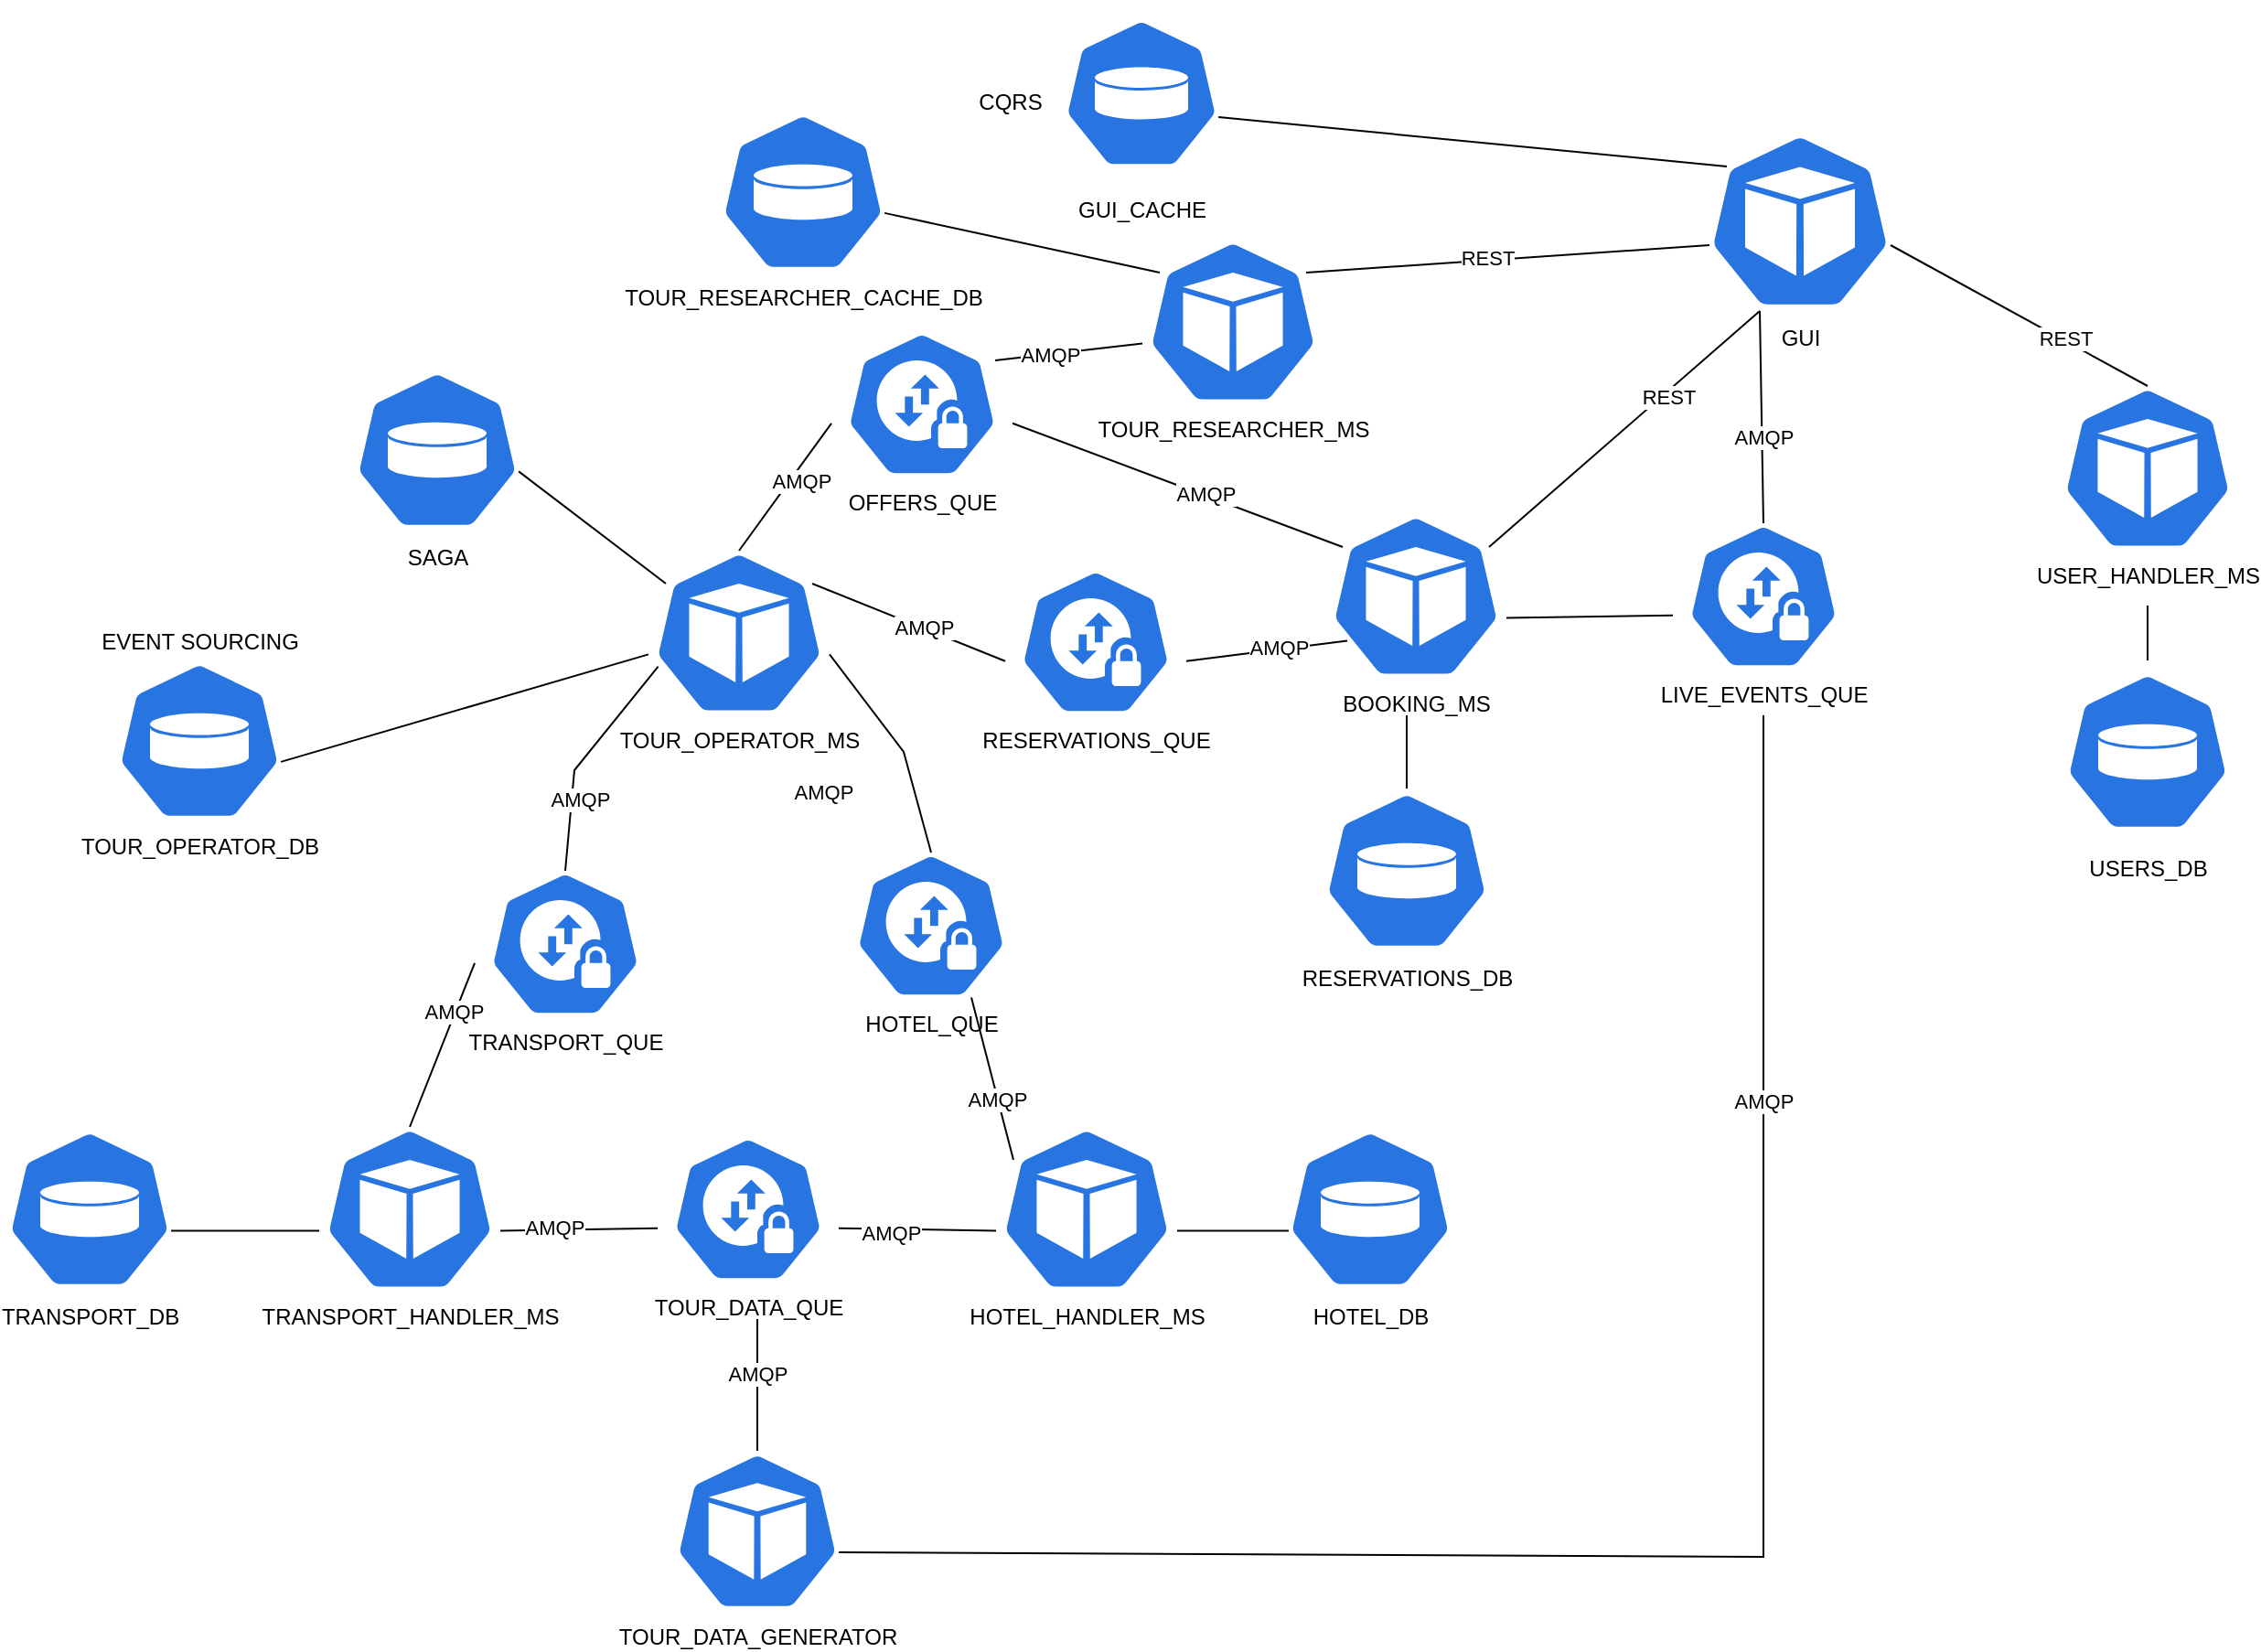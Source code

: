 <mxfile version="21.0.2" type="github"><diagram id="ShMNQMLDSbLXEfoszM4a" name="Strona-1"><mxGraphModel dx="2901" dy="1116" grid="1" gridSize="10" guides="1" tooltips="1" connect="1" arrows="1" fold="1" page="1" pageScale="1" pageWidth="827" pageHeight="1169" math="0" shadow="0"><root><mxCell id="0"/><mxCell id="1" parent="0"/><mxCell id="RZmOglTJ0PkM7I4FDEmu-1" value="GUI" style="sketch=0;html=1;dashed=0;whitespace=wrap;fillColor=#2875E2;strokeColor=#ffffff;points=[[0.005,0.63,0],[0.1,0.2,0],[0.9,0.2,0],[0.5,0,0],[0.995,0.63,0],[0.72,0.99,0],[0.5,1,0],[0.28,0.99,0]];verticalLabelPosition=bottom;align=center;verticalAlign=top;shape=mxgraph.kubernetes.icon;prIcon=pod" parent="1" vertex="1"><mxGeometry x="200" y="270" width="100" height="100" as="geometry"/></mxCell><mxCell id="A_Rnm3DjNEXbihzZPSLN-1" value="BOOKING_MS" style="sketch=0;html=1;dashed=0;whitespace=wrap;fillColor=#2875E2;strokeColor=#ffffff;points=[[0.005,0.63,0],[0.1,0.2,0],[0.9,0.2,0],[0.5,0,0],[0.995,0.63,0],[0.72,0.99,0],[0.5,1,0],[0.28,0.99,0]];verticalLabelPosition=bottom;align=center;verticalAlign=top;shape=mxgraph.kubernetes.icon;prIcon=pod" parent="1" vertex="1"><mxGeometry x="-10" y="480" width="100" height="90" as="geometry"/></mxCell><mxCell id="A_Rnm3DjNEXbihzZPSLN-3" value="TRANSPORT_HANDLER_MS" style="sketch=0;html=1;dashed=0;whitespace=wrap;fillColor=#2875E2;strokeColor=#ffffff;points=[[0.005,0.63,0],[0.1,0.2,0],[0.9,0.2,0],[0.5,0,0],[0.995,0.63,0],[0.72,0.99,0],[0.5,1,0],[0.28,0.99,0]];verticalLabelPosition=bottom;align=center;verticalAlign=top;shape=mxgraph.kubernetes.icon;prIcon=pod" parent="1" vertex="1"><mxGeometry x="-560" y="815" width="100" height="90" as="geometry"/></mxCell><mxCell id="A_Rnm3DjNEXbihzZPSLN-4" value="HOTEL_HANDLER_MS" style="sketch=0;html=1;dashed=0;whitespace=wrap;fillColor=#2875E2;strokeColor=#ffffff;points=[[0.005,0.63,0],[0.1,0.2,0],[0.9,0.2,0],[0.5,0,0],[0.995,0.63,0],[0.72,0.99,0],[0.5,1,0],[0.28,0.99,0]];verticalLabelPosition=bottom;align=center;verticalAlign=top;shape=mxgraph.kubernetes.icon;prIcon=pod" parent="1" vertex="1"><mxGeometry x="-190" y="815" width="100" height="90" as="geometry"/></mxCell><mxCell id="A_Rnm3DjNEXbihzZPSLN-8" value="USERS_DB" style="sketch=0;html=1;dashed=0;whitespace=wrap;fillColor=#2875E2;strokeColor=#ffffff;points=[[0.005,0.63,0],[0.1,0.2,0],[0.9,0.2,0],[0.5,0,0],[0.995,0.63,0],[0.72,0.99,0],[0.5,1,0],[0.28,0.99,0]];verticalLabelPosition=bottom;align=center;verticalAlign=top;shape=mxgraph.kubernetes.icon;prIcon=pv" parent="1" vertex="1"><mxGeometry x="395" y="560" width="90" height="100" as="geometry"/></mxCell><mxCell id="A_Rnm3DjNEXbihzZPSLN-10" value="USER_HANDLER_MS" style="sketch=0;html=1;dashed=0;whitespace=wrap;fillColor=#2875E2;strokeColor=#ffffff;points=[[0.005,0.63,0],[0.1,0.2,0],[0.9,0.2,0],[0.5,0,0],[0.995,0.63,0],[0.72,0.99,0],[0.5,1,0],[0.28,0.99,0]];verticalLabelPosition=bottom;align=center;verticalAlign=top;shape=mxgraph.kubernetes.icon;prIcon=pod" parent="1" vertex="1"><mxGeometry x="390" y="410" width="100" height="90" as="geometry"/></mxCell><mxCell id="A_Rnm3DjNEXbihzZPSLN-11" value="" style="endArrow=none;html=1;rounded=0;exitX=0.5;exitY=0;exitDx=0;exitDy=0;exitPerimeter=0;entryX=0.995;entryY=0.63;entryDx=0;entryDy=0;entryPerimeter=0;" parent="1" source="A_Rnm3DjNEXbihzZPSLN-10" target="RZmOglTJ0PkM7I4FDEmu-1" edge="1"><mxGeometry width="50" height="50" relative="1" as="geometry"><mxPoint x="390" y="590" as="sourcePoint"/><mxPoint x="440" y="150" as="targetPoint"/></mxGeometry></mxCell><mxCell id="l4UplYdoz8VT-p75g6TF-37" value="REST" style="edgeLabel;html=1;align=center;verticalAlign=middle;resizable=0;points=[];" parent="A_Rnm3DjNEXbihzZPSLN-11" vertex="1" connectable="0"><mxGeometry x="-0.352" y="-1" relative="1" as="geometry"><mxPoint as="offset"/></mxGeometry></mxCell><mxCell id="A_Rnm3DjNEXbihzZPSLN-14" value="TOUR_DATA_QUE" style="sketch=0;html=1;dashed=0;whitespace=wrap;fillColor=#2875E2;strokeColor=#ffffff;points=[[0.005,0.63,0],[0.1,0.2,0],[0.9,0.2,0],[0.5,0,0],[0.995,0.63,0],[0.72,0.99,0],[0.5,1,0],[0.28,0.99,0]];verticalLabelPosition=bottom;align=center;verticalAlign=top;shape=mxgraph.kubernetes.icon;prIcon=netpol" parent="1" vertex="1"><mxGeometry x="-375" y="820" width="100" height="80" as="geometry"/></mxCell><mxCell id="A_Rnm3DjNEXbihzZPSLN-19" value="TOUR_OPERATOR_MS" style="sketch=0;html=1;dashed=0;whitespace=wrap;fillColor=#2875E2;strokeColor=#ffffff;points=[[0.005,0.63,0],[0.1,0.2,0],[0.9,0.2,0],[0.5,0,0],[0.995,0.63,0],[0.72,0.99,0],[0.5,1,0],[0.28,0.99,0]];verticalLabelPosition=bottom;align=center;verticalAlign=top;shape=mxgraph.kubernetes.icon;prIcon=pod" parent="1" vertex="1"><mxGeometry x="-380" y="500" width="100" height="90" as="geometry"/></mxCell><mxCell id="A_Rnm3DjNEXbihzZPSLN-20" value="" style="endArrow=none;html=1;rounded=0;exitX=0.9;exitY=0.2;exitDx=0;exitDy=0;exitPerimeter=0;entryX=0.005;entryY=0.63;entryDx=0;entryDy=0;entryPerimeter=0;" parent="1" source="K9hQvbz9QLVeFPQboQKK-1" target="RZmOglTJ0PkM7I4FDEmu-1" edge="1"><mxGeometry width="50" height="50" relative="1" as="geometry"><mxPoint x="390" y="590" as="sourcePoint"/><mxPoint x="-10" y="340" as="targetPoint"/><Array as="points"/></mxGeometry></mxCell><mxCell id="l4UplYdoz8VT-p75g6TF-28" value="REST" style="edgeLabel;html=1;align=center;verticalAlign=middle;resizable=0;points=[];" parent="A_Rnm3DjNEXbihzZPSLN-20" vertex="1" connectable="0"><mxGeometry x="-0.099" y="1" relative="1" as="geometry"><mxPoint as="offset"/></mxGeometry></mxCell><mxCell id="A_Rnm3DjNEXbihzZPSLN-21" value="TRANSPORT_DB" style="sketch=0;html=1;dashed=0;whitespace=wrap;fillColor=#2875E2;strokeColor=#ffffff;points=[[0.005,0.63,0],[0.1,0.2,0],[0.9,0.2,0],[0.5,0,0],[0.995,0.63,0],[0.72,0.99,0],[0.5,1,0],[0.28,0.99,0]];verticalLabelPosition=bottom;align=center;verticalAlign=top;shape=mxgraph.kubernetes.icon;prIcon=pv" parent="1" vertex="1"><mxGeometry x="-730" y="815" width="90" height="90" as="geometry"/></mxCell><mxCell id="A_Rnm3DjNEXbihzZPSLN-24" value="" style="endArrow=none;html=1;rounded=0;exitX=0.5;exitY=0;exitDx=0;exitDy=0;exitPerimeter=0;" parent="1" source="A_Rnm3DjNEXbihzZPSLN-8" edge="1"><mxGeometry width="50" height="50" relative="1" as="geometry"><mxPoint x="390" y="590" as="sourcePoint"/><mxPoint x="440" y="530" as="targetPoint"/></mxGeometry></mxCell><mxCell id="A_Rnm3DjNEXbihzZPSLN-28" value="HOTEL_DB" style="sketch=0;html=1;dashed=0;whitespace=wrap;fillColor=#2875E2;strokeColor=#ffffff;points=[[0.005,0.63,0],[0.1,0.2,0],[0.9,0.2,0],[0.5,0,0],[0.995,0.63,0],[0.72,0.99,0],[0.5,1,0],[0.28,0.99,0]];verticalLabelPosition=bottom;align=center;verticalAlign=top;shape=mxgraph.kubernetes.icon;prIcon=pv" parent="1" vertex="1"><mxGeometry x="-30" y="815" width="90" height="90" as="geometry"/></mxCell><mxCell id="A_Rnm3DjNEXbihzZPSLN-29" value="" style="endArrow=none;html=1;rounded=0;entryX=0.005;entryY=0.63;entryDx=0;entryDy=0;entryPerimeter=0;exitX=0.995;exitY=0.63;exitDx=0;exitDy=0;exitPerimeter=0;" parent="1" source="A_Rnm3DjNEXbihzZPSLN-21" target="A_Rnm3DjNEXbihzZPSLN-3" edge="1"><mxGeometry width="50" height="50" relative="1" as="geometry"><mxPoint x="-500" y="750" as="sourcePoint"/><mxPoint x="-470" y="840" as="targetPoint"/></mxGeometry></mxCell><mxCell id="A_Rnm3DjNEXbihzZPSLN-30" value="" style="endArrow=none;html=1;rounded=0;entryX=0.995;entryY=0.63;entryDx=0;entryDy=0;entryPerimeter=0;exitX=0.005;exitY=0.63;exitDx=0;exitDy=0;exitPerimeter=0;" parent="1" source="A_Rnm3DjNEXbihzZPSLN-28" target="A_Rnm3DjNEXbihzZPSLN-4" edge="1"><mxGeometry width="50" height="50" relative="1" as="geometry"><mxPoint x="-150" y="760" as="sourcePoint"/><mxPoint x="-160" y="830" as="targetPoint"/></mxGeometry></mxCell><mxCell id="A_Rnm3DjNEXbihzZPSLN-31" value="TOUR_DATA_GENERATOR" style="sketch=0;html=1;dashed=0;whitespace=wrap;fillColor=#2875E2;strokeColor=#ffffff;points=[[0.005,0.63,0],[0.1,0.2,0],[0.9,0.2,0],[0.5,0,0],[0.995,0.63,0],[0.72,0.99,0],[0.5,1,0],[0.28,0.99,0]];verticalLabelPosition=bottom;align=center;verticalAlign=top;shape=mxgraph.kubernetes.icon;prIcon=pod" parent="1" vertex="1"><mxGeometry x="-365" y="992" width="90" height="88" as="geometry"/></mxCell><mxCell id="A_Rnm3DjNEXbihzZPSLN-32" value="" style="endArrow=none;html=1;rounded=0;exitX=0.5;exitY=0;exitDx=0;exitDy=0;exitPerimeter=0;" parent="1" source="A_Rnm3DjNEXbihzZPSLN-31" edge="1"><mxGeometry width="50" height="50" relative="1" as="geometry"><mxPoint x="390" y="770" as="sourcePoint"/><mxPoint x="-320" y="920" as="targetPoint"/></mxGeometry></mxCell><mxCell id="l4UplYdoz8VT-p75g6TF-32" value="AMQP" style="edgeLabel;html=1;align=center;verticalAlign=middle;resizable=0;points=[];" parent="A_Rnm3DjNEXbihzZPSLN-32" vertex="1" connectable="0"><mxGeometry x="0.491" y="-4" relative="1" as="geometry"><mxPoint x="-4" y="11" as="offset"/></mxGeometry></mxCell><mxCell id="A_Rnm3DjNEXbihzZPSLN-33" value="" style="endArrow=none;html=1;rounded=0;exitX=0.995;exitY=0.63;exitDx=0;exitDy=0;exitPerimeter=0;entryX=0.005;entryY=0.63;entryDx=0;entryDy=0;entryPerimeter=0;" parent="1" source="A_Rnm3DjNEXbihzZPSLN-14" target="A_Rnm3DjNEXbihzZPSLN-4" edge="1"><mxGeometry width="50" height="50" relative="1" as="geometry"><mxPoint x="390" y="770" as="sourcePoint"/><mxPoint x="440" y="720" as="targetPoint"/></mxGeometry></mxCell><mxCell id="l4UplYdoz8VT-p75g6TF-33" value="AMQP" style="edgeLabel;html=1;align=center;verticalAlign=middle;resizable=0;points=[];" parent="A_Rnm3DjNEXbihzZPSLN-33" vertex="1" connectable="0"><mxGeometry x="-0.349" y="-2" relative="1" as="geometry"><mxPoint as="offset"/></mxGeometry></mxCell><mxCell id="A_Rnm3DjNEXbihzZPSLN-34" value="" style="endArrow=none;html=1;rounded=0;exitX=0.005;exitY=0.63;exitDx=0;exitDy=0;exitPerimeter=0;entryX=0.995;entryY=0.63;entryDx=0;entryDy=0;entryPerimeter=0;" parent="1" source="A_Rnm3DjNEXbihzZPSLN-14" target="A_Rnm3DjNEXbihzZPSLN-3" edge="1"><mxGeometry width="50" height="50" relative="1" as="geometry"><mxPoint x="-331" y="839" as="sourcePoint"/><mxPoint x="-265" y="720" as="targetPoint"/></mxGeometry></mxCell><mxCell id="l4UplYdoz8VT-p75g6TF-34" value="AMQP" style="edgeLabel;html=1;align=center;verticalAlign=middle;resizable=0;points=[];" parent="A_Rnm3DjNEXbihzZPSLN-34" vertex="1" connectable="0"><mxGeometry x="0.311" y="-2" relative="1" as="geometry"><mxPoint as="offset"/></mxGeometry></mxCell><mxCell id="IkW3Fvw4LhAOCkqQ57X7-2" value="RESERVATIONS_DB" style="sketch=0;html=1;dashed=0;whitespace=wrap;fillColor=#2875E2;strokeColor=#ffffff;points=[[0.005,0.63,0],[0.1,0.2,0],[0.9,0.2,0],[0.5,0,0],[0.995,0.63,0],[0.72,0.99,0],[0.5,1,0],[0.28,0.99,0]];verticalLabelPosition=bottom;align=center;verticalAlign=top;shape=mxgraph.kubernetes.icon;prIcon=pv" parent="1" vertex="1"><mxGeometry x="-10" y="630" width="90" height="90" as="geometry"/></mxCell><mxCell id="IkW3Fvw4LhAOCkqQ57X7-3" value="" style="endArrow=none;html=1;rounded=0;exitX=0.5;exitY=0;exitDx=0;exitDy=0;exitPerimeter=0;" parent="1" source="IkW3Fvw4LhAOCkqQ57X7-2" edge="1"><mxGeometry width="50" height="50" relative="1" as="geometry"><mxPoint x="10" y="590" as="sourcePoint"/><mxPoint x="35" y="590" as="targetPoint"/></mxGeometry></mxCell><mxCell id="IkW3Fvw4LhAOCkqQ57X7-5" value="LIVE_EVENTS_QUE" style="sketch=0;html=1;dashed=0;whitespace=wrap;fillColor=#2875E2;strokeColor=#ffffff;points=[[0.005,0.63,0],[0.1,0.2,0],[0.9,0.2,0],[0.5,0,0],[0.995,0.63,0],[0.72,0.99,0],[0.5,1,0],[0.28,0.99,0]];verticalLabelPosition=bottom;align=center;verticalAlign=top;shape=mxgraph.kubernetes.icon;prIcon=netpol" parent="1" vertex="1"><mxGeometry x="180" y="485" width="100" height="80" as="geometry"/></mxCell><mxCell id="IkW3Fvw4LhAOCkqQ57X7-6" value="" style="endArrow=none;html=1;rounded=0;entryX=0.28;entryY=0.99;entryDx=0;entryDy=0;entryPerimeter=0;exitX=0.9;exitY=0.2;exitDx=0;exitDy=0;exitPerimeter=0;" parent="1" source="A_Rnm3DjNEXbihzZPSLN-1" target="RZmOglTJ0PkM7I4FDEmu-1" edge="1"><mxGeometry width="50" height="50" relative="1" as="geometry"><mxPoint x="-90" y="710" as="sourcePoint"/><mxPoint x="-40" y="660" as="targetPoint"/></mxGeometry></mxCell><mxCell id="l4UplYdoz8VT-p75g6TF-36" value="REST" style="edgeLabel;html=1;align=center;verticalAlign=middle;resizable=0;points=[];" parent="IkW3Fvw4LhAOCkqQ57X7-6" vertex="1" connectable="0"><mxGeometry x="0.303" y="-3" relative="1" as="geometry"><mxPoint x="-1" as="offset"/></mxGeometry></mxCell><mxCell id="l4UplYdoz8VT-p75g6TF-8" value="" style="endArrow=none;html=1;rounded=0;exitX=0.995;exitY=0.63;exitDx=0;exitDy=0;exitPerimeter=0;" parent="1" source="A_Rnm3DjNEXbihzZPSLN-31" edge="1"><mxGeometry width="50" height="50" relative="1" as="geometry"><mxPoint x="130" y="910" as="sourcePoint"/><mxPoint x="230" y="590" as="targetPoint"/><Array as="points"><mxPoint x="230" y="1050"/></Array></mxGeometry></mxCell><mxCell id="l4UplYdoz8VT-p75g6TF-31" value="AMQP" style="edgeLabel;html=1;align=center;verticalAlign=middle;resizable=0;points=[];" parent="l4UplYdoz8VT-p75g6TF-8" vertex="1" connectable="0"><mxGeometry x="0.587" relative="1" as="geometry"><mxPoint y="11" as="offset"/></mxGeometry></mxCell><mxCell id="l4UplYdoz8VT-p75g6TF-15" value="" style="endArrow=none;html=1;rounded=0;entryX=0.995;entryY=0.63;entryDx=0;entryDy=0;entryPerimeter=0;exitX=0.005;exitY=0.63;exitDx=0;exitDy=0;exitPerimeter=0;" parent="1" source="IkW3Fvw4LhAOCkqQ57X7-5" target="A_Rnm3DjNEXbihzZPSLN-1" edge="1"><mxGeometry width="50" height="50" relative="1" as="geometry"><mxPoint x="10" y="770" as="sourcePoint"/><mxPoint x="60" y="720" as="targetPoint"/></mxGeometry></mxCell><mxCell id="l4UplYdoz8VT-p75g6TF-17" value="" style="endArrow=none;html=1;rounded=0;entryX=0.28;entryY=0.99;entryDx=0;entryDy=0;entryPerimeter=0;exitX=0.5;exitY=0;exitDx=0;exitDy=0;exitPerimeter=0;" parent="1" source="IkW3Fvw4LhAOCkqQ57X7-5" target="RZmOglTJ0PkM7I4FDEmu-1" edge="1"><mxGeometry width="50" height="50" relative="1" as="geometry"><mxPoint x="200" y="550" as="sourcePoint"/><mxPoint x="220" y="690" as="targetPoint"/></mxGeometry></mxCell><mxCell id="l4UplYdoz8VT-p75g6TF-60" value="AMQP" style="edgeLabel;html=1;align=center;verticalAlign=middle;resizable=0;points=[];" parent="l4UplYdoz8VT-p75g6TF-17" vertex="1" connectable="0"><mxGeometry x="0.202" y="2" relative="1" as="geometry"><mxPoint x="3" y="22" as="offset"/></mxGeometry></mxCell><mxCell id="l4UplYdoz8VT-p75g6TF-18" value="" style="endArrow=none;html=1;rounded=0;entryX=0.5;entryY=0;entryDx=0;entryDy=0;entryPerimeter=0;exitX=0.058;exitY=0.704;exitDx=0;exitDy=0;exitPerimeter=0;" parent="1" source="A_Rnm3DjNEXbihzZPSLN-19" target="l4UplYdoz8VT-p75g6TF-22" edge="1"><mxGeometry width="50" height="50" relative="1" as="geometry"><mxPoint x="-325" y="620" as="sourcePoint"/><mxPoint x="-199.5" y="520.4" as="targetPoint"/><Array as="points"><mxPoint x="-420" y="620"/></Array></mxGeometry></mxCell><mxCell id="l4UplYdoz8VT-p75g6TF-38" value="AMQP" style="edgeLabel;html=1;align=center;verticalAlign=middle;resizable=0;points=[];" parent="l4UplYdoz8VT-p75g6TF-18" vertex="1" connectable="0"><mxGeometry x="-0.5" y="-2" relative="1" as="geometry"><mxPoint x="-21" y="49" as="offset"/></mxGeometry></mxCell><mxCell id="l4UplYdoz8VT-p75g6TF-22" value="TRANSPORT_QUE" style="sketch=0;html=1;dashed=0;whitespace=wrap;fillColor=#2875E2;strokeColor=#ffffff;points=[[0.005,0.63,0],[0.1,0.2,0],[0.9,0.2,0],[0.5,0,0],[0.995,0.63,0],[0.72,0.99,0],[0.5,1,0],[0.28,0.99,0]];verticalLabelPosition=bottom;align=center;verticalAlign=top;shape=mxgraph.kubernetes.icon;prIcon=netpol" parent="1" vertex="1"><mxGeometry x="-475" y="675" width="100" height="80" as="geometry"/></mxCell><mxCell id="l4UplYdoz8VT-p75g6TF-23" value="" style="endArrow=none;html=1;rounded=0;entryX=0.125;entryY=0.769;entryDx=0;entryDy=0;entryPerimeter=0;exitX=0.995;exitY=0.63;exitDx=0;exitDy=0;exitPerimeter=0;" parent="1" source="l4UplYdoz8VT-p75g6TF-53" target="A_Rnm3DjNEXbihzZPSLN-1" edge="1"><mxGeometry width="50" height="50" relative="1" as="geometry"><mxPoint x="-130" y="550" as="sourcePoint"/><mxPoint x="-19" y="527" as="targetPoint"/></mxGeometry></mxCell><mxCell id="l4UplYdoz8VT-p75g6TF-35" value="AMQP" style="edgeLabel;html=1;align=center;verticalAlign=middle;resizable=0;points=[];" parent="l4UplYdoz8VT-p75g6TF-23" vertex="1" connectable="0"><mxGeometry x="0.155" y="1" relative="1" as="geometry"><mxPoint as="offset"/></mxGeometry></mxCell><mxCell id="l4UplYdoz8VT-p75g6TF-24" value="" style="endArrow=none;html=1;rounded=0;exitX=0.5;exitY=0;exitDx=0;exitDy=0;exitPerimeter=0;entryX=0.005;entryY=0.63;entryDx=0;entryDy=0;entryPerimeter=0;" parent="1" source="A_Rnm3DjNEXbihzZPSLN-3" target="l4UplYdoz8VT-p75g6TF-22" edge="1"><mxGeometry width="50" height="50" relative="1" as="geometry"><mxPoint x="-359" y="880" as="sourcePoint"/><mxPoint x="-450" y="882" as="targetPoint"/></mxGeometry></mxCell><mxCell id="l4UplYdoz8VT-p75g6TF-39" value="AMQP" style="edgeLabel;html=1;align=center;verticalAlign=middle;resizable=0;points=[];" parent="l4UplYdoz8VT-p75g6TF-24" vertex="1" connectable="0"><mxGeometry x="0.396" y="1" relative="1" as="geometry"><mxPoint as="offset"/></mxGeometry></mxCell><mxCell id="l4UplYdoz8VT-p75g6TF-25" value="" style="endArrow=none;html=1;rounded=0;exitX=0.1;exitY=0.2;exitDx=0;exitDy=0;exitPerimeter=0;entryX=0.72;entryY=0.99;entryDx=0;entryDy=0;entryPerimeter=0;" parent="1" source="A_Rnm3DjNEXbihzZPSLN-4" target="l4UplYdoz8VT-p75g6TF-50" edge="1"><mxGeometry width="50" height="50" relative="1" as="geometry"><mxPoint x="-460" y="843" as="sourcePoint"/><mxPoint x="-230" y="730" as="targetPoint"/></mxGeometry></mxCell><mxCell id="l4UplYdoz8VT-p75g6TF-40" value="AMQP" style="edgeLabel;html=1;align=center;verticalAlign=middle;resizable=0;points=[];" parent="l4UplYdoz8VT-p75g6TF-25" vertex="1" connectable="0"><mxGeometry x="0.44" y="-3" relative="1" as="geometry"><mxPoint x="4" y="31" as="offset"/></mxGeometry></mxCell><mxCell id="l4UplYdoz8VT-p75g6TF-41" value="GUI_CACHE" style="sketch=0;html=1;dashed=0;whitespace=wrap;fillColor=#2875E2;strokeColor=#ffffff;points=[[0.005,0.63,0],[0.1,0.2,0],[0.9,0.2,0],[0.5,0,0],[0.995,0.63,0],[0.72,0.99,0],[0.5,1,0],[0.28,0.99,0]];verticalLabelPosition=bottom;align=center;verticalAlign=top;shape=mxgraph.kubernetes.icon;prIcon=pv" parent="1" vertex="1"><mxGeometry x="-152.5" y="200" width="85" height="100" as="geometry"/></mxCell><mxCell id="l4UplYdoz8VT-p75g6TF-42" value="" style="endArrow=none;html=1;rounded=0;entryX=0.1;entryY=0.2;entryDx=0;entryDy=0;entryPerimeter=0;exitX=0.995;exitY=0.63;exitDx=0;exitDy=0;exitPerimeter=0;" parent="1" source="l4UplYdoz8VT-p75g6TF-41" target="RZmOglTJ0PkM7I4FDEmu-1" edge="1"><mxGeometry width="50" height="50" relative="1" as="geometry"><mxPoint x="-40" y="305" as="sourcePoint"/><mxPoint x="10" y="255" as="targetPoint"/></mxGeometry></mxCell><mxCell id="l4UplYdoz8VT-p75g6TF-44" value="CQRS" style="text;html=1;align=center;verticalAlign=middle;resizable=0;points=[];autosize=1;strokeColor=none;fillColor=none;" parent="1" vertex="1"><mxGeometry x="-212.5" y="240" width="60" height="30" as="geometry"/></mxCell><mxCell id="l4UplYdoz8VT-p75g6TF-46" value="SAGA" style="sketch=0;html=1;dashed=0;whitespace=wrap;fillColor=#2875E2;strokeColor=#ffffff;points=[[0.005,0.63,0],[0.1,0.2,0],[0.9,0.2,0],[0.5,0,0],[0.995,0.63,0],[0.72,0.99,0],[0.5,1,0],[0.28,0.99,0]];verticalLabelPosition=bottom;align=center;verticalAlign=top;shape=mxgraph.kubernetes.icon;prIcon=pv" parent="1" vertex="1"><mxGeometry x="-540" y="400" width="90" height="90" as="geometry"/></mxCell><mxCell id="l4UplYdoz8VT-p75g6TF-47" value="TOUR_OPERATOR_DB" style="sketch=0;html=1;dashed=0;whitespace=wrap;fillColor=#2875E2;strokeColor=#ffffff;points=[[0.005,0.63,0],[0.1,0.2,0],[0.9,0.2,0],[0.5,0,0],[0.995,0.63,0],[0.72,0.99,0],[0.5,1,0],[0.28,0.99,0]];verticalLabelPosition=bottom;align=center;verticalAlign=top;shape=mxgraph.kubernetes.icon;prIcon=vol" parent="1" vertex="1"><mxGeometry x="-670" y="560" width="90" height="88" as="geometry"/></mxCell><mxCell id="l4UplYdoz8VT-p75g6TF-48" value="" style="endArrow=none;html=1;rounded=0;entryX=0.995;entryY=0.63;entryDx=0;entryDy=0;entryPerimeter=0;exitX=0.1;exitY=0.2;exitDx=0;exitDy=0;exitPerimeter=0;" parent="1" source="A_Rnm3DjNEXbihzZPSLN-19" target="l4UplYdoz8VT-p75g6TF-46" edge="1"><mxGeometry width="50" height="50" relative="1" as="geometry"><mxPoint x="-535" y="585" as="sourcePoint"/><mxPoint x="-485" y="535" as="targetPoint"/></mxGeometry></mxCell><mxCell id="l4UplYdoz8VT-p75g6TF-49" value="" style="endArrow=none;html=1;rounded=0;entryX=0.995;entryY=0.63;entryDx=0;entryDy=0;entryPerimeter=0;exitX=0.005;exitY=0.63;exitDx=0;exitDy=0;exitPerimeter=0;" parent="1" source="A_Rnm3DjNEXbihzZPSLN-19" target="l4UplYdoz8VT-p75g6TF-47" edge="1"><mxGeometry width="50" height="50" relative="1" as="geometry"><mxPoint x="-390" y="631" as="sourcePoint"/><mxPoint x="-530" y="570" as="targetPoint"/></mxGeometry></mxCell><mxCell id="l4UplYdoz8VT-p75g6TF-50" value="HOTEL_QUE" style="sketch=0;html=1;dashed=0;whitespace=wrap;fillColor=#2875E2;strokeColor=#ffffff;points=[[0.005,0.63,0],[0.1,0.2,0],[0.9,0.2,0],[0.5,0,0],[0.995,0.63,0],[0.72,0.99,0],[0.5,1,0],[0.28,0.99,0]];verticalLabelPosition=bottom;align=center;verticalAlign=top;shape=mxgraph.kubernetes.icon;prIcon=netpol" parent="1" vertex="1"><mxGeometry x="-275" y="665" width="100" height="80" as="geometry"/></mxCell><mxCell id="l4UplYdoz8VT-p75g6TF-51" value="" style="endArrow=none;html=1;rounded=0;entryX=0.5;entryY=0;entryDx=0;entryDy=0;entryPerimeter=0;exitX=0.995;exitY=0.63;exitDx=0;exitDy=0;exitPerimeter=0;" parent="1" source="A_Rnm3DjNEXbihzZPSLN-19" target="l4UplYdoz8VT-p75g6TF-50" edge="1"><mxGeometry width="50" height="50" relative="1" as="geometry"><mxPoint x="-364" y="573" as="sourcePoint"/><mxPoint x="-415" y="685" as="targetPoint"/><Array as="points"><mxPoint x="-240" y="610"/></Array></mxGeometry></mxCell><mxCell id="l4UplYdoz8VT-p75g6TF-52" value="AMQP" style="edgeLabel;html=1;align=center;verticalAlign=middle;resizable=0;points=[];" parent="l4UplYdoz8VT-p75g6TF-51" vertex="1" connectable="0"><mxGeometry x="-0.5" y="-2" relative="1" as="geometry"><mxPoint x="-21" y="49" as="offset"/></mxGeometry></mxCell><mxCell id="l4UplYdoz8VT-p75g6TF-53" value="RESERVATIONS_QUE" style="sketch=0;html=1;dashed=0;whitespace=wrap;fillColor=#2875E2;strokeColor=#ffffff;points=[[0.005,0.63,0],[0.1,0.2,0],[0.9,0.2,0],[0.5,0,0],[0.995,0.63,0],[0.72,0.99,0],[0.5,1,0],[0.28,0.99,0]];verticalLabelPosition=bottom;align=center;verticalAlign=top;shape=mxgraph.kubernetes.icon;prIcon=netpol" parent="1" vertex="1"><mxGeometry x="-185" y="510" width="100" height="80" as="geometry"/></mxCell><mxCell id="l4UplYdoz8VT-p75g6TF-54" value="" style="endArrow=none;html=1;rounded=0;entryX=0.005;entryY=0.63;entryDx=0;entryDy=0;entryPerimeter=0;exitX=0.9;exitY=0.2;exitDx=0;exitDy=0;exitPerimeter=0;" parent="1" source="A_Rnm3DjNEXbihzZPSLN-19" target="l4UplYdoz8VT-p75g6TF-53" edge="1"><mxGeometry width="50" height="50" relative="1" as="geometry"><mxPoint x="-90" y="536" as="sourcePoint"/><mxPoint x="-7" y="539" as="targetPoint"/></mxGeometry></mxCell><mxCell id="l4UplYdoz8VT-p75g6TF-55" value="AMQP" style="edgeLabel;html=1;align=center;verticalAlign=middle;resizable=0;points=[];" parent="l4UplYdoz8VT-p75g6TF-54" vertex="1" connectable="0"><mxGeometry x="0.155" y="1" relative="1" as="geometry"><mxPoint as="offset"/></mxGeometry></mxCell><mxCell id="l4UplYdoz8VT-p75g6TF-58" value="EVENT SOURCING" style="text;html=1;align=center;verticalAlign=middle;resizable=0;points=[];autosize=1;strokeColor=none;fillColor=none;" parent="1" vertex="1"><mxGeometry x="-690" y="535" width="130" height="30" as="geometry"/></mxCell><mxCell id="K9hQvbz9QLVeFPQboQKK-1" value="TOUR_RESEARCHER_MS" style="sketch=0;html=1;dashed=0;whitespace=wrap;fillColor=#2875E2;strokeColor=#ffffff;points=[[0.005,0.63,0],[0.1,0.2,0],[0.9,0.2,0],[0.5,0,0],[0.995,0.63,0],[0.72,0.99,0],[0.5,1,0],[0.28,0.99,0]];verticalLabelPosition=bottom;align=center;verticalAlign=top;shape=mxgraph.kubernetes.icon;prIcon=pod" parent="1" vertex="1"><mxGeometry x="-110" y="330" width="100" height="90" as="geometry"/></mxCell><mxCell id="K9hQvbz9QLVeFPQboQKK-3" value="OFFERS_QUE" style="sketch=0;html=1;dashed=0;whitespace=wrap;fillColor=#2875E2;strokeColor=#ffffff;points=[[0.005,0.63,0],[0.1,0.2,0],[0.9,0.2,0],[0.5,0,0],[0.995,0.63,0],[0.72,0.99,0],[0.5,1,0],[0.28,0.99,0]];verticalLabelPosition=bottom;align=center;verticalAlign=top;shape=mxgraph.kubernetes.icon;prIcon=netpol" parent="1" vertex="1"><mxGeometry x="-280" y="380" width="100" height="80" as="geometry"/></mxCell><mxCell id="K9hQvbz9QLVeFPQboQKK-4" value="" style="endArrow=none;html=1;rounded=0;exitX=0.5;exitY=0;exitDx=0;exitDy=0;exitPerimeter=0;entryX=0.005;entryY=0.63;entryDx=0;entryDy=0;entryPerimeter=0;" parent="1" source="A_Rnm3DjNEXbihzZPSLN-19" target="K9hQvbz9QLVeFPQboQKK-3" edge="1"><mxGeometry width="50" height="50" relative="1" as="geometry"><mxPoint x="-280" y="528" as="sourcePoint"/><mxPoint x="-320" y="480" as="targetPoint"/></mxGeometry></mxCell><mxCell id="K9hQvbz9QLVeFPQboQKK-5" value="AMQP" style="edgeLabel;html=1;align=center;verticalAlign=middle;resizable=0;points=[];" parent="K9hQvbz9QLVeFPQboQKK-4" vertex="1" connectable="0"><mxGeometry x="0.155" y="1" relative="1" as="geometry"><mxPoint x="5" y="2" as="offset"/></mxGeometry></mxCell><mxCell id="K9hQvbz9QLVeFPQboQKK-6" value="" style="endArrow=none;html=1;rounded=0;exitX=0.9;exitY=0.2;exitDx=0;exitDy=0;exitPerimeter=0;entryX=0.005;entryY=0.63;entryDx=0;entryDy=0;entryPerimeter=0;" parent="1" source="K9hQvbz9QLVeFPQboQKK-3" target="K9hQvbz9QLVeFPQboQKK-1" edge="1"><mxGeometry width="50" height="50" relative="1" as="geometry"><mxPoint x="-10" y="390" as="sourcePoint"/><mxPoint x="40" y="340" as="targetPoint"/></mxGeometry></mxCell><mxCell id="K9hQvbz9QLVeFPQboQKK-7" value="AMQP" style="edgeLabel;html=1;align=center;verticalAlign=middle;resizable=0;points=[];" parent="K9hQvbz9QLVeFPQboQKK-6" vertex="1" connectable="0"><mxGeometry x="-0.257" relative="1" as="geometry"><mxPoint as="offset"/></mxGeometry></mxCell><mxCell id="K9hQvbz9QLVeFPQboQKK-8" value="TOUR_RESEARCHER_CACHE_DB" style="sketch=0;html=1;dashed=0;whitespace=wrap;fillColor=#2875E2;strokeColor=#ffffff;points=[[0.005,0.63,0],[0.1,0.2,0],[0.9,0.2,0],[0.5,0,0],[0.995,0.63,0],[0.72,0.99,0],[0.5,1,0],[0.28,0.99,0]];verticalLabelPosition=bottom;align=center;verticalAlign=top;shape=mxgraph.kubernetes.icon;prIcon=vol" parent="1" vertex="1"><mxGeometry x="-340" y="260" width="90" height="88" as="geometry"/></mxCell><mxCell id="K9hQvbz9QLVeFPQboQKK-9" value="" style="endArrow=none;html=1;rounded=0;exitX=0.995;exitY=0.63;exitDx=0;exitDy=0;exitPerimeter=0;entryX=0.1;entryY=0.2;entryDx=0;entryDy=0;entryPerimeter=0;" parent="1" source="K9hQvbz9QLVeFPQboQKK-8" target="K9hQvbz9QLVeFPQboQKK-1" edge="1"><mxGeometry width="50" height="50" relative="1" as="geometry"><mxPoint x="-180" y="370" as="sourcePoint"/><mxPoint x="-130" y="320" as="targetPoint"/></mxGeometry></mxCell><mxCell id="K9hQvbz9QLVeFPQboQKK-11" value="" style="endArrow=none;html=1;rounded=0;entryX=0.1;entryY=0.2;entryDx=0;entryDy=0;entryPerimeter=0;exitX=0.995;exitY=0.63;exitDx=0;exitDy=0;exitPerimeter=0;" parent="1" source="K9hQvbz9QLVeFPQboQKK-3" target="A_Rnm3DjNEXbihzZPSLN-1" edge="1"><mxGeometry width="50" height="50" relative="1" as="geometry"><mxPoint x="-120" y="491" as="sourcePoint"/><mxPoint x="-32" y="470" as="targetPoint"/></mxGeometry></mxCell><mxCell id="K9hQvbz9QLVeFPQboQKK-12" value="AMQP" style="edgeLabel;html=1;align=center;verticalAlign=middle;resizable=0;points=[];" parent="K9hQvbz9QLVeFPQboQKK-11" vertex="1" connectable="0"><mxGeometry x="0.155" y="1" relative="1" as="geometry"><mxPoint as="offset"/></mxGeometry></mxCell></root></mxGraphModel></diagram></mxfile>